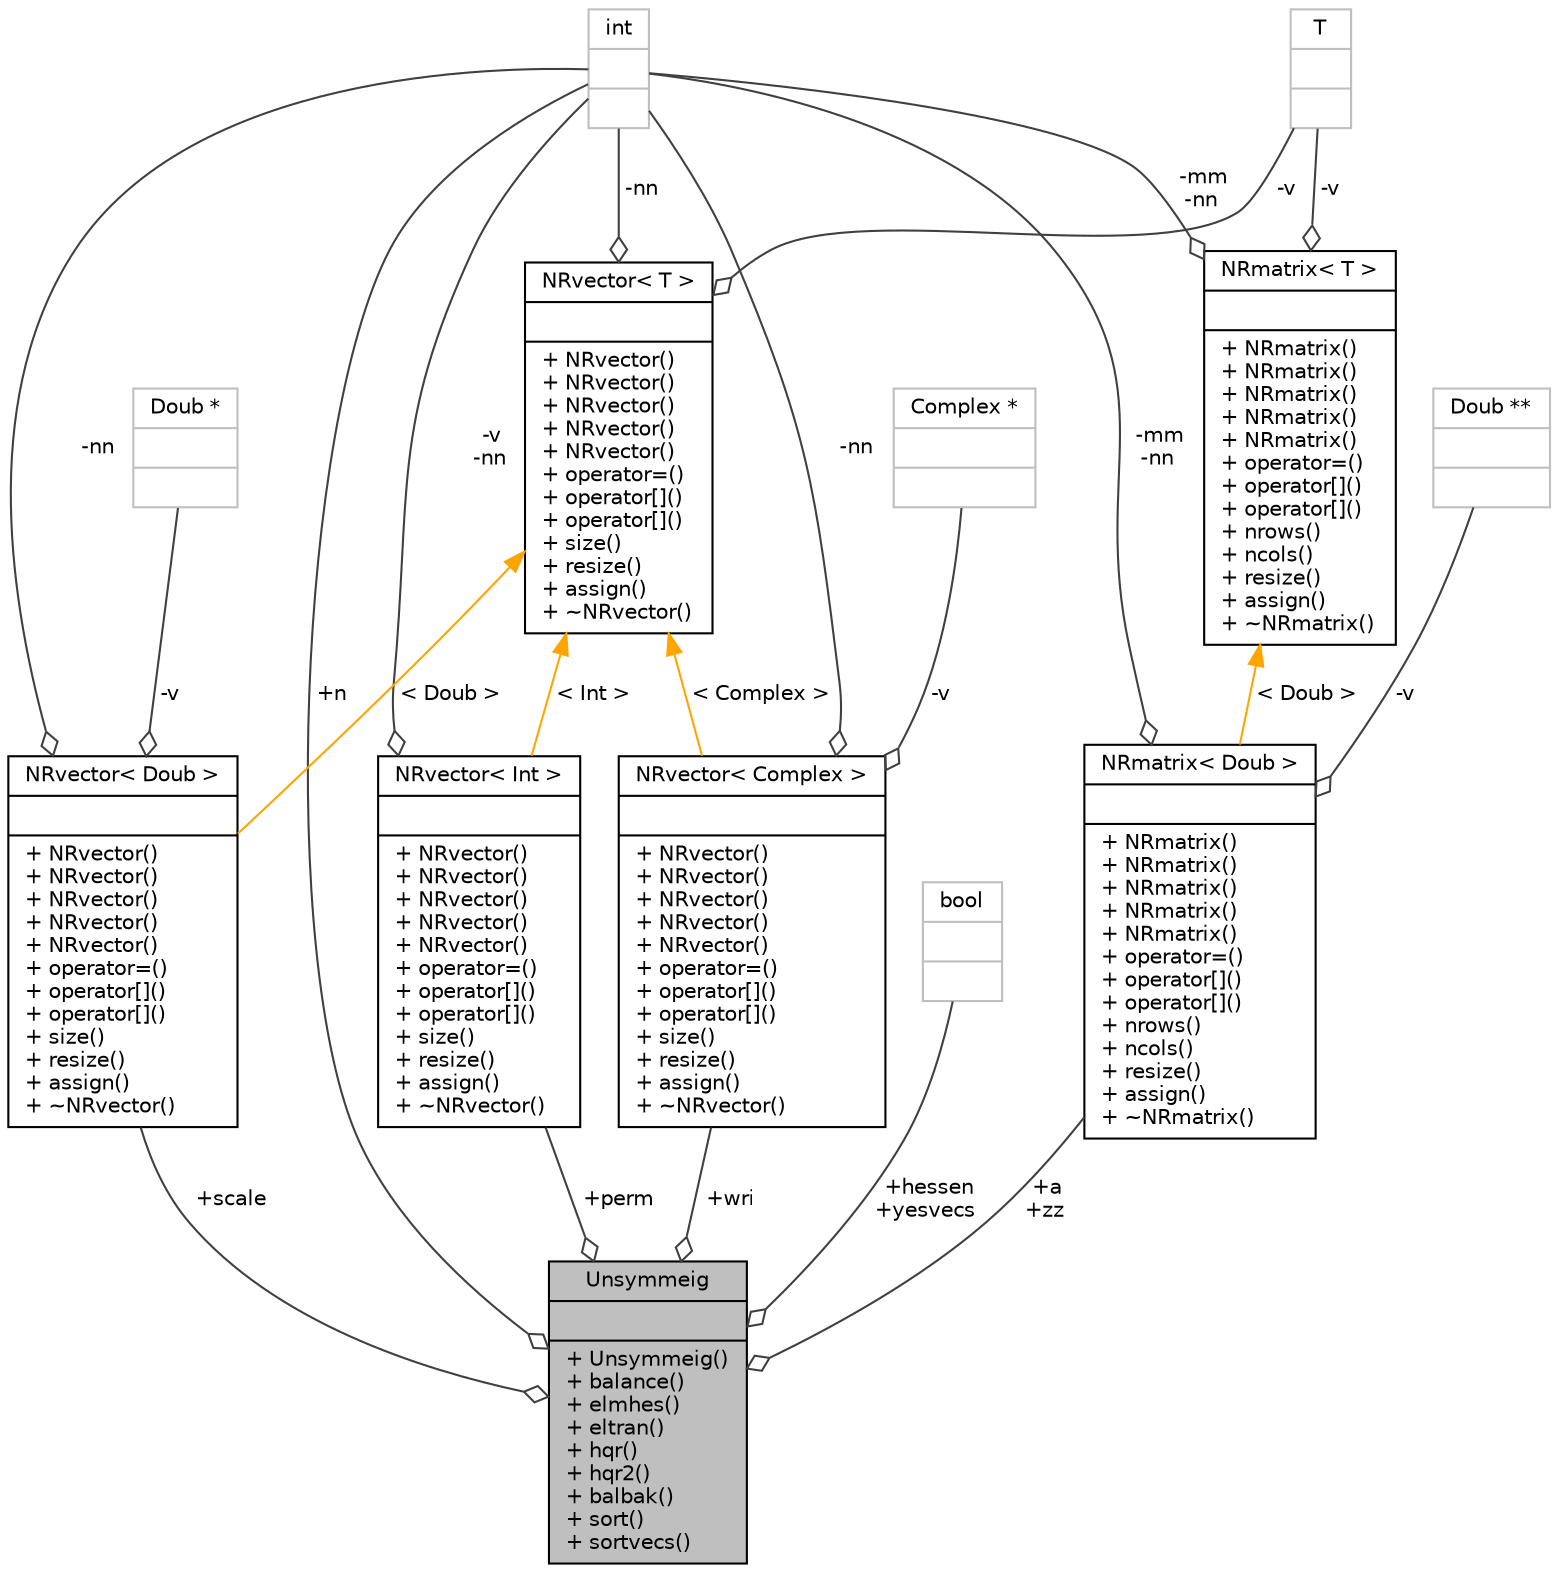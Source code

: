 digraph "Unsymmeig"
{
  bgcolor="transparent";
  edge [fontname="Helvetica",fontsize="10",labelfontname="Helvetica",labelfontsize="10"];
  node [fontname="Helvetica",fontsize="10",shape=record];
  Node1 [label="{Unsymmeig\n||+ Unsymmeig()\l+ balance()\l+ elmhes()\l+ eltran()\l+ hqr()\l+ hqr2()\l+ balbak()\l+ sort()\l+ sortvecs()\l}",height=0.2,width=0.4,color="black", fillcolor="grey75", style="filled", fontcolor="black"];
  Node2 -> Node1 [color="grey25",fontsize="10",style="solid",label=" +wri" ,arrowhead="odiamond",fontname="Helvetica"];
  Node2 [label="{NRvector\< Complex \>\n||+ NRvector()\l+ NRvector()\l+ NRvector()\l+ NRvector()\l+ NRvector()\l+ operator=()\l+ operator[]()\l+ operator[]()\l+ size()\l+ resize()\l+ assign()\l+ ~NRvector()\l}",height=0.2,width=0.4,color="black",URL="$classNRvector.html"];
  Node3 -> Node2 [color="grey25",fontsize="10",style="solid",label=" -nn" ,arrowhead="odiamond",fontname="Helvetica"];
  Node3 [label="{int\n||}",height=0.2,width=0.4,color="grey75"];
  Node4 -> Node2 [color="grey25",fontsize="10",style="solid",label=" -v" ,arrowhead="odiamond",fontname="Helvetica"];
  Node4 [label="{Complex *\n||}",height=0.2,width=0.4,color="grey75"];
  Node5 -> Node2 [dir="back",color="orange",fontsize="10",style="solid",label=" \< Complex \>" ,fontname="Helvetica"];
  Node5 [label="{NRvector\< T \>\n||+ NRvector()\l+ NRvector()\l+ NRvector()\l+ NRvector()\l+ NRvector()\l+ operator=()\l+ operator[]()\l+ operator[]()\l+ size()\l+ resize()\l+ assign()\l+ ~NRvector()\l}",height=0.2,width=0.4,color="black",URL="$classNRvector.html"];
  Node3 -> Node5 [color="grey25",fontsize="10",style="solid",label=" -nn" ,arrowhead="odiamond",fontname="Helvetica"];
  Node6 -> Node5 [color="grey25",fontsize="10",style="solid",label=" -v" ,arrowhead="odiamond",fontname="Helvetica"];
  Node6 [label="{T\n||}",height=0.2,width=0.4,color="grey75"];
  Node7 -> Node1 [color="grey25",fontsize="10",style="solid",label=" +perm" ,arrowhead="odiamond",fontname="Helvetica"];
  Node7 [label="{NRvector\< Int \>\n||+ NRvector()\l+ NRvector()\l+ NRvector()\l+ NRvector()\l+ NRvector()\l+ operator=()\l+ operator[]()\l+ operator[]()\l+ size()\l+ resize()\l+ assign()\l+ ~NRvector()\l}",height=0.2,width=0.4,color="black",URL="$classNRvector.html"];
  Node3 -> Node7 [color="grey25",fontsize="10",style="solid",label=" -v\n-nn" ,arrowhead="odiamond",fontname="Helvetica"];
  Node5 -> Node7 [dir="back",color="orange",fontsize="10",style="solid",label=" \< Int \>" ,fontname="Helvetica"];
  Node8 -> Node1 [color="grey25",fontsize="10",style="solid",label=" +scale" ,arrowhead="odiamond",fontname="Helvetica"];
  Node8 [label="{NRvector\< Doub \>\n||+ NRvector()\l+ NRvector()\l+ NRvector()\l+ NRvector()\l+ NRvector()\l+ operator=()\l+ operator[]()\l+ operator[]()\l+ size()\l+ resize()\l+ assign()\l+ ~NRvector()\l}",height=0.2,width=0.4,color="black",URL="$classNRvector.html"];
  Node9 -> Node8 [color="grey25",fontsize="10",style="solid",label=" -v" ,arrowhead="odiamond",fontname="Helvetica"];
  Node9 [label="{Doub *\n||}",height=0.2,width=0.4,color="grey75"];
  Node3 -> Node8 [color="grey25",fontsize="10",style="solid",label=" -nn" ,arrowhead="odiamond",fontname="Helvetica"];
  Node5 -> Node8 [dir="back",color="orange",fontsize="10",style="solid",label=" \< Doub \>" ,fontname="Helvetica"];
  Node3 -> Node1 [color="grey25",fontsize="10",style="solid",label=" +n" ,arrowhead="odiamond",fontname="Helvetica"];
  Node10 -> Node1 [color="grey25",fontsize="10",style="solid",label=" +hessen\n+yesvecs" ,arrowhead="odiamond",fontname="Helvetica"];
  Node10 [label="{bool\n||}",height=0.2,width=0.4,color="grey75"];
  Node11 -> Node1 [color="grey25",fontsize="10",style="solid",label=" +a\n+zz" ,arrowhead="odiamond",fontname="Helvetica"];
  Node11 [label="{NRmatrix\< Doub \>\n||+ NRmatrix()\l+ NRmatrix()\l+ NRmatrix()\l+ NRmatrix()\l+ NRmatrix()\l+ operator=()\l+ operator[]()\l+ operator[]()\l+ nrows()\l+ ncols()\l+ resize()\l+ assign()\l+ ~NRmatrix()\l}",height=0.2,width=0.4,color="black",URL="$classNRmatrix.html"];
  Node3 -> Node11 [color="grey25",fontsize="10",style="solid",label=" -mm\n-nn" ,arrowhead="odiamond",fontname="Helvetica"];
  Node12 -> Node11 [color="grey25",fontsize="10",style="solid",label=" -v" ,arrowhead="odiamond",fontname="Helvetica"];
  Node12 [label="{Doub **\n||}",height=0.2,width=0.4,color="grey75"];
  Node13 -> Node11 [dir="back",color="orange",fontsize="10",style="solid",label=" \< Doub \>" ,fontname="Helvetica"];
  Node13 [label="{NRmatrix\< T \>\n||+ NRmatrix()\l+ NRmatrix()\l+ NRmatrix()\l+ NRmatrix()\l+ NRmatrix()\l+ operator=()\l+ operator[]()\l+ operator[]()\l+ nrows()\l+ ncols()\l+ resize()\l+ assign()\l+ ~NRmatrix()\l}",height=0.2,width=0.4,color="black",URL="$classNRmatrix.html"];
  Node3 -> Node13 [color="grey25",fontsize="10",style="solid",label=" -mm\n-nn" ,arrowhead="odiamond",fontname="Helvetica"];
  Node6 -> Node13 [color="grey25",fontsize="10",style="solid",label=" -v" ,arrowhead="odiamond",fontname="Helvetica"];
}
